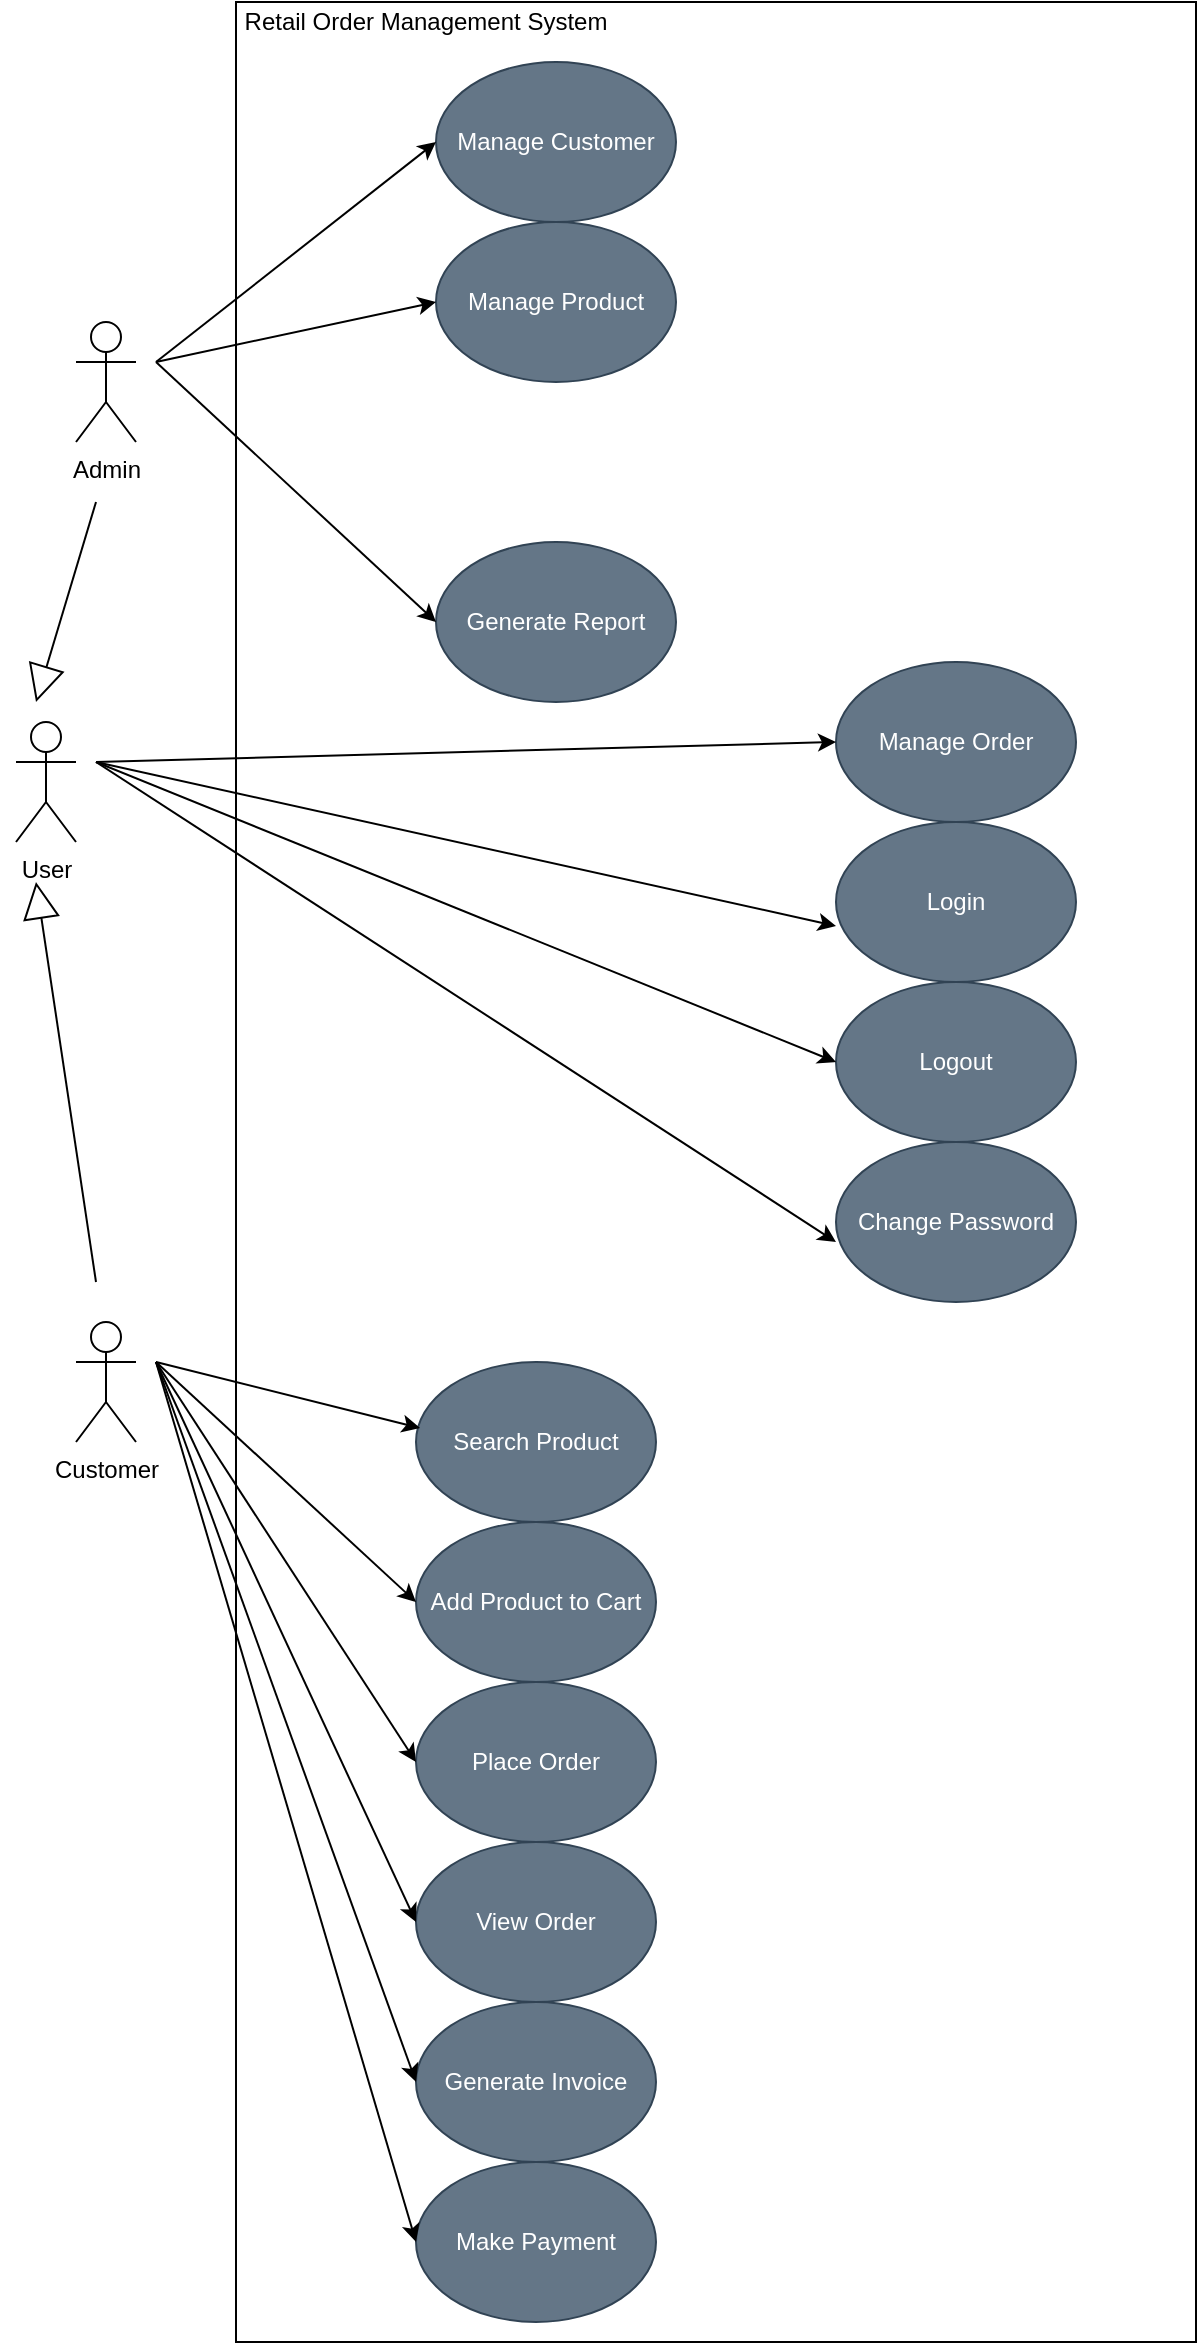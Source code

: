 <mxfile version="14.9.5" type="device" pages="3"><diagram id="c-b_4NCcXH6hSPBZ8Hu6" name="Overview Use Case Diagram"><mxGraphModel dx="1488" dy="706" grid="1" gridSize="10" guides="1" tooltips="1" connect="1" arrows="1" fold="1" page="1" pageScale="1" pageWidth="850" pageHeight="1100" math="0" shadow="0"><root><mxCell id="0"/><mxCell id="1" parent="0"/><mxCell id="1kSz8DeRfhNGwsrhkXGl-1" value="" style="rounded=0;whiteSpace=wrap;html=1;movable=1;resizable=1;rotatable=1;deletable=1;editable=1;connectable=1;" parent="1" vertex="1"><mxGeometry x="160" y="200" width="480" height="1170" as="geometry"/></mxCell><mxCell id="1kSz8DeRfhNGwsrhkXGl-2" value="Retail Order Management System" style="text;html=1;strokeColor=none;fillColor=none;align=center;verticalAlign=middle;whiteSpace=wrap;rounded=0;" parent="1" vertex="1"><mxGeometry x="160" y="200" width="190" height="20" as="geometry"/></mxCell><mxCell id="1kSz8DeRfhNGwsrhkXGl-3" value="Customer" style="shape=umlActor;verticalLabelPosition=bottom;verticalAlign=top;html=1;" parent="1" vertex="1"><mxGeometry x="80" y="860" width="30" height="60" as="geometry"/></mxCell><mxCell id="1kSz8DeRfhNGwsrhkXGl-4" value="Admin" style="shape=umlActor;verticalLabelPosition=bottom;verticalAlign=top;html=1;" parent="1" vertex="1"><mxGeometry x="80" y="360" width="30" height="60" as="geometry"/></mxCell><mxCell id="1kSz8DeRfhNGwsrhkXGl-8" value="Manage Customer" style="ellipse;whiteSpace=wrap;html=1;fillColor=#647687;strokeColor=#314354;fontColor=#ffffff;" parent="1" vertex="1"><mxGeometry x="260" y="230" width="120" height="80" as="geometry"/></mxCell><mxCell id="1kSz8DeRfhNGwsrhkXGl-9" value="Manage Product" style="ellipse;whiteSpace=wrap;html=1;fillColor=#647687;strokeColor=#314354;fontColor=#ffffff;" parent="1" vertex="1"><mxGeometry x="260" y="310" width="120" height="80" as="geometry"/></mxCell><mxCell id="1kSz8DeRfhNGwsrhkXGl-10" value="Place Order" style="ellipse;whiteSpace=wrap;html=1;fillColor=#647687;strokeColor=#314354;fontColor=#ffffff;" parent="1" vertex="1"><mxGeometry x="250" y="1040" width="120" height="80" as="geometry"/></mxCell><mxCell id="1kSz8DeRfhNGwsrhkXGl-11" value="" style="endArrow=classic;html=1;entryX=0;entryY=0.5;entryDx=0;entryDy=0;" parent="1" target="1kSz8DeRfhNGwsrhkXGl-8" edge="1"><mxGeometry width="50" height="50" relative="1" as="geometry"><mxPoint x="120" y="380" as="sourcePoint"/><mxPoint x="390" y="510" as="targetPoint"/></mxGeometry></mxCell><mxCell id="1kSz8DeRfhNGwsrhkXGl-12" value="" style="endArrow=classic;html=1;entryX=0;entryY=0.5;entryDx=0;entryDy=0;" parent="1" target="1kSz8DeRfhNGwsrhkXGl-9" edge="1"><mxGeometry width="50" height="50" relative="1" as="geometry"><mxPoint x="120" y="380" as="sourcePoint"/><mxPoint x="180" y="470" as="targetPoint"/></mxGeometry></mxCell><mxCell id="1kSz8DeRfhNGwsrhkXGl-13" value="" style="endArrow=classic;html=1;entryX=0;entryY=0.5;entryDx=0;entryDy=0;" parent="1" target="1kSz8DeRfhNGwsrhkXGl-10" edge="1"><mxGeometry width="50" height="50" relative="1" as="geometry"><mxPoint x="120" y="880" as="sourcePoint"/><mxPoint x="370" y="770" as="targetPoint"/></mxGeometry></mxCell><mxCell id="mNP43n7Zt8sfmNKBSGt7-1" value="Login" style="ellipse;whiteSpace=wrap;html=1;fillColor=#647687;strokeColor=#314354;fontColor=#ffffff;" parent="1" vertex="1"><mxGeometry x="460" y="610" width="120" height="80" as="geometry"/></mxCell><mxCell id="mNP43n7Zt8sfmNKBSGt7-3" value="" style="endArrow=classic;html=1;entryX=0;entryY=0.65;entryDx=0;entryDy=0;entryPerimeter=0;" parent="1" target="mNP43n7Zt8sfmNKBSGt7-1" edge="1"><mxGeometry width="50" height="50" relative="1" as="geometry"><mxPoint x="90" y="580" as="sourcePoint"/><mxPoint x="200" y="570" as="targetPoint"/></mxGeometry></mxCell><mxCell id="mNP43n7Zt8sfmNKBSGt7-4" value="Logout" style="ellipse;whiteSpace=wrap;html=1;fillColor=#647687;strokeColor=#314354;fontColor=#ffffff;" parent="1" vertex="1"><mxGeometry x="460" y="690" width="120" height="80" as="geometry"/></mxCell><mxCell id="mNP43n7Zt8sfmNKBSGt7-5" value="" style="endArrow=classic;html=1;entryX=0;entryY=0.5;entryDx=0;entryDy=0;" parent="1" target="mNP43n7Zt8sfmNKBSGt7-4" edge="1"><mxGeometry width="50" height="50" relative="1" as="geometry"><mxPoint x="90" y="580" as="sourcePoint"/><mxPoint x="320" y="620" as="targetPoint"/></mxGeometry></mxCell><mxCell id="mNP43n7Zt8sfmNKBSGt7-8" value="Search Product" style="ellipse;whiteSpace=wrap;html=1;fillColor=#647687;strokeColor=#314354;fontColor=#ffffff;" parent="1" vertex="1"><mxGeometry x="250" y="880" width="120" height="80" as="geometry"/></mxCell><mxCell id="mNP43n7Zt8sfmNKBSGt7-9" value="" style="endArrow=classic;html=1;entryX=0.017;entryY=0.413;entryDx=0;entryDy=0;entryPerimeter=0;" parent="1" target="mNP43n7Zt8sfmNKBSGt7-8" edge="1"><mxGeometry width="50" height="50" relative="1" as="geometry"><mxPoint x="120" y="880" as="sourcePoint"/><mxPoint x="250" y="920" as="targetPoint"/></mxGeometry></mxCell><mxCell id="mNP43n7Zt8sfmNKBSGt7-10" value="Generate Report" style="ellipse;whiteSpace=wrap;html=1;fillColor=#647687;strokeColor=#314354;fontColor=#ffffff;" parent="1" vertex="1"><mxGeometry x="260" y="470" width="120" height="80" as="geometry"/></mxCell><mxCell id="mNP43n7Zt8sfmNKBSGt7-11" value="" style="endArrow=classic;html=1;entryX=0;entryY=0.5;entryDx=0;entryDy=0;" parent="1" target="mNP43n7Zt8sfmNKBSGt7-10" edge="1"><mxGeometry width="50" height="50" relative="1" as="geometry"><mxPoint x="120" y="380" as="sourcePoint"/><mxPoint x="780" y="410" as="targetPoint"/></mxGeometry></mxCell><mxCell id="mNP43n7Zt8sfmNKBSGt7-15" value="View Order" style="ellipse;whiteSpace=wrap;html=1;fillColor=#647687;strokeColor=#314354;fontColor=#ffffff;" parent="1" vertex="1"><mxGeometry x="250" y="1120" width="120" height="80" as="geometry"/></mxCell><mxCell id="mNP43n7Zt8sfmNKBSGt7-16" value="" style="endArrow=classic;html=1;entryX=0;entryY=0.5;entryDx=0;entryDy=0;" parent="1" target="mNP43n7Zt8sfmNKBSGt7-15" edge="1"><mxGeometry width="50" height="50" relative="1" as="geometry"><mxPoint x="120" y="880" as="sourcePoint"/><mxPoint x="510" y="940" as="targetPoint"/></mxGeometry></mxCell><mxCell id="mNP43n7Zt8sfmNKBSGt7-17" value="Manage Order" style="ellipse;whiteSpace=wrap;html=1;fillColor=#647687;strokeColor=#314354;fontColor=#ffffff;" parent="1" vertex="1"><mxGeometry x="460" y="530" width="120" height="80" as="geometry"/></mxCell><mxCell id="mNP43n7Zt8sfmNKBSGt7-20" value="Generate Invoice" style="ellipse;whiteSpace=wrap;html=1;fillColor=#647687;strokeColor=#314354;fontColor=#ffffff;" parent="1" vertex="1"><mxGeometry x="250" y="1200" width="120" height="80" as="geometry"/></mxCell><mxCell id="mNP43n7Zt8sfmNKBSGt7-22" value="" style="endArrow=classic;html=1;entryX=0;entryY=0.5;entryDx=0;entryDy=0;" parent="1" target="mNP43n7Zt8sfmNKBSGt7-20" edge="1"><mxGeometry width="50" height="50" relative="1" as="geometry"><mxPoint x="120" y="880" as="sourcePoint"/><mxPoint x="560" y="940" as="targetPoint"/></mxGeometry></mxCell><mxCell id="mNP43n7Zt8sfmNKBSGt7-23" value="Make Payment" style="ellipse;whiteSpace=wrap;html=1;fillColor=#647687;strokeColor=#314354;fontColor=#ffffff;" parent="1" vertex="1"><mxGeometry x="250" y="1280" width="120" height="80" as="geometry"/></mxCell><mxCell id="mNP43n7Zt8sfmNKBSGt7-24" value="" style="endArrow=classic;html=1;entryX=0;entryY=0.5;entryDx=0;entryDy=0;" parent="1" target="mNP43n7Zt8sfmNKBSGt7-23" edge="1"><mxGeometry width="50" height="50" relative="1" as="geometry"><mxPoint x="120" y="880" as="sourcePoint"/><mxPoint x="520" y="930" as="targetPoint"/></mxGeometry></mxCell><mxCell id="mNP43n7Zt8sfmNKBSGt7-27" value="Change Password" style="ellipse;whiteSpace=wrap;html=1;fillColor=#647687;strokeColor=#314354;fontColor=#ffffff;" parent="1" vertex="1"><mxGeometry x="460" y="770" width="120" height="80" as="geometry"/></mxCell><mxCell id="mNP43n7Zt8sfmNKBSGt7-29" value="" style="endArrow=classic;html=1;entryX=0;entryY=0.625;entryDx=0;entryDy=0;entryPerimeter=0;" parent="1" target="mNP43n7Zt8sfmNKBSGt7-27" edge="1"><mxGeometry width="50" height="50" relative="1" as="geometry"><mxPoint x="90" y="580" as="sourcePoint"/><mxPoint x="80" y="540" as="targetPoint"/></mxGeometry></mxCell><mxCell id="mNP43n7Zt8sfmNKBSGt7-30" value="Add Product to Cart" style="ellipse;whiteSpace=wrap;html=1;fillColor=#647687;strokeColor=#314354;fontColor=#ffffff;" parent="1" vertex="1"><mxGeometry x="250" y="960" width="120" height="80" as="geometry"/></mxCell><mxCell id="mNP43n7Zt8sfmNKBSGt7-31" value="" style="endArrow=classic;html=1;entryX=0;entryY=0.5;entryDx=0;entryDy=0;" parent="1" target="mNP43n7Zt8sfmNKBSGt7-30" edge="1"><mxGeometry width="50" height="50" relative="1" as="geometry"><mxPoint x="120" y="880" as="sourcePoint"/><mxPoint x="460" y="940" as="targetPoint"/></mxGeometry></mxCell><mxCell id="ztn2oRWg24cGbhEWhEaO-1" value="User" style="shape=umlActor;verticalLabelPosition=bottom;verticalAlign=top;html=1;" parent="1" vertex="1"><mxGeometry x="50" y="560" width="30" height="60" as="geometry"/></mxCell><mxCell id="ztn2oRWg24cGbhEWhEaO-6" value="" style="endArrow=classic;html=1;entryX=0;entryY=0.5;entryDx=0;entryDy=0;" parent="1" target="mNP43n7Zt8sfmNKBSGt7-17" edge="1"><mxGeometry width="50" height="50" relative="1" as="geometry"><mxPoint x="90" y="580" as="sourcePoint"/><mxPoint x="270" y="440" as="targetPoint"/></mxGeometry></mxCell><mxCell id="ztn2oRWg24cGbhEWhEaO-7" value="" style="endArrow=block;endSize=16;endFill=0;html=1;" parent="1" edge="1"><mxGeometry width="160" relative="1" as="geometry"><mxPoint x="90" y="840" as="sourcePoint"/><mxPoint x="60" y="640" as="targetPoint"/></mxGeometry></mxCell><mxCell id="ztn2oRWg24cGbhEWhEaO-8" value="" style="endArrow=block;endSize=16;endFill=0;html=1;" parent="1" edge="1"><mxGeometry width="160" relative="1" as="geometry"><mxPoint x="90" y="450" as="sourcePoint"/><mxPoint x="60" y="550" as="targetPoint"/></mxGeometry></mxCell></root></mxGraphModel></diagram><diagram id="8QX23Sk-UjzZPCyjn8hI" name="Detail Class Diagram"><mxGraphModel dx="1185" dy="718" grid="1" gridSize="10" guides="1" tooltips="1" connect="1" arrows="1" fold="1" page="1" pageScale="1" pageWidth="850" pageHeight="1100" math="0" shadow="0"><root><mxCell id="dSRuJYFh7OfzZYYtWhb1-0"/><mxCell id="dSRuJYFh7OfzZYYtWhb1-1" parent="dSRuJYFh7OfzZYYtWhb1-0"/><mxCell id="uzhvQwmbMf26cpztH6pN-0" value="" style="rounded=0;whiteSpace=wrap;html=1;movable=1;resizable=1;rotatable=1;deletable=1;editable=1;connectable=1;" parent="dSRuJYFh7OfzZYYtWhb1-1" vertex="1"><mxGeometry x="170" y="210" width="860" height="1180" as="geometry"/></mxCell><mxCell id="uzhvQwmbMf26cpztH6pN-1" value="Retail Order Management System" style="text;html=1;strokeColor=none;fillColor=none;align=center;verticalAlign=middle;whiteSpace=wrap;rounded=0;" parent="dSRuJYFh7OfzZYYtWhb1-1" vertex="1"><mxGeometry x="170" y="210" width="190" height="20" as="geometry"/></mxCell><mxCell id="uzhvQwmbMf26cpztH6pN-2" value="Customer" style="shape=umlActor;verticalLabelPosition=bottom;verticalAlign=top;html=1;" parent="dSRuJYFh7OfzZYYtWhb1-1" vertex="1"><mxGeometry x="80" y="860" width="30" height="60" as="geometry"/></mxCell><mxCell id="uzhvQwmbMf26cpztH6pN-3" value="Admin" style="shape=umlActor;verticalLabelPosition=bottom;verticalAlign=top;html=1;" parent="dSRuJYFh7OfzZYYtWhb1-1" vertex="1"><mxGeometry x="80" y="360" width="30" height="60" as="geometry"/></mxCell><mxCell id="uzhvQwmbMf26cpztH6pN-4" value="Add Customer" style="ellipse;whiteSpace=wrap;html=1;fillColor=#647687;strokeColor=#314354;fontColor=#ffffff;" parent="dSRuJYFh7OfzZYYtWhb1-1" vertex="1"><mxGeometry x="280" y="240" width="120" height="80" as="geometry"/></mxCell><mxCell id="uzhvQwmbMf26cpztH6pN-5" value="Add Product" style="ellipse;whiteSpace=wrap;html=1;fillColor=#647687;strokeColor=#314354;fontColor=#ffffff;" parent="dSRuJYFh7OfzZYYtWhb1-1" vertex="1"><mxGeometry x="280" y="420" width="120" height="80" as="geometry"/></mxCell><mxCell id="uzhvQwmbMf26cpztH6pN-6" value="Checkout Order" style="ellipse;whiteSpace=wrap;html=1;fillColor=#647687;strokeColor=#314354;fontColor=#ffffff;" parent="dSRuJYFh7OfzZYYtWhb1-1" vertex="1"><mxGeometry x="250" y="1120" width="120" height="80" as="geometry"/></mxCell><mxCell id="uzhvQwmbMf26cpztH6pN-7" value="" style="endArrow=classic;html=1;entryX=0;entryY=0.5;entryDx=0;entryDy=0;" parent="dSRuJYFh7OfzZYYtWhb1-1" target="uzhvQwmbMf26cpztH6pN-4" edge="1"><mxGeometry width="50" height="50" relative="1" as="geometry"><mxPoint x="120" y="380.0" as="sourcePoint"/><mxPoint x="390" y="510" as="targetPoint"/></mxGeometry></mxCell><mxCell id="uzhvQwmbMf26cpztH6pN-8" value="" style="endArrow=classic;html=1;entryX=0;entryY=0.5;entryDx=0;entryDy=0;" parent="dSRuJYFh7OfzZYYtWhb1-1" target="uzhvQwmbMf26cpztH6pN-5" edge="1"><mxGeometry width="50" height="50" relative="1" as="geometry"><mxPoint x="120" y="380.0" as="sourcePoint"/><mxPoint x="180" y="470" as="targetPoint"/></mxGeometry></mxCell><mxCell id="uzhvQwmbMf26cpztH6pN-9" value="" style="endArrow=classic;html=1;entryX=0;entryY=0.5;entryDx=0;entryDy=0;" parent="dSRuJYFh7OfzZYYtWhb1-1" target="uzhvQwmbMf26cpztH6pN-6" edge="1"><mxGeometry width="50" height="50" relative="1" as="geometry"><mxPoint x="120" y="880" as="sourcePoint"/><mxPoint x="370" y="770" as="targetPoint"/></mxGeometry></mxCell><mxCell id="uzhvQwmbMf26cpztH6pN-10" value="Login" style="ellipse;whiteSpace=wrap;html=1;fillColor=#647687;strokeColor=#314354;fontColor=#ffffff;" parent="dSRuJYFh7OfzZYYtWhb1-1" vertex="1"><mxGeometry x="460" y="610" width="120" height="80" as="geometry"/></mxCell><mxCell id="uzhvQwmbMf26cpztH6pN-11" value="" style="endArrow=classic;html=1;entryX=0;entryY=0.5;entryDx=0;entryDy=0;" parent="dSRuJYFh7OfzZYYtWhb1-1" target="uzhvQwmbMf26cpztH6pN-10" edge="1"><mxGeometry width="50" height="50" relative="1" as="geometry"><mxPoint x="120" y="380.0" as="sourcePoint"/><mxPoint x="140" y="470" as="targetPoint"/></mxGeometry></mxCell><mxCell id="uzhvQwmbMf26cpztH6pN-12" value="" style="endArrow=classic;html=1;entryX=0;entryY=0.65;entryDx=0;entryDy=0;entryPerimeter=0;" parent="dSRuJYFh7OfzZYYtWhb1-1" target="uzhvQwmbMf26cpztH6pN-10" edge="1"><mxGeometry width="50" height="50" relative="1" as="geometry"><mxPoint x="120" y="880" as="sourcePoint"/><mxPoint x="200" y="570" as="targetPoint"/></mxGeometry></mxCell><mxCell id="uzhvQwmbMf26cpztH6pN-13" value="Logout" style="ellipse;whiteSpace=wrap;html=1;fillColor=#647687;strokeColor=#314354;fontColor=#ffffff;" parent="dSRuJYFh7OfzZYYtWhb1-1" vertex="1"><mxGeometry x="460" y="690" width="120" height="80" as="geometry"/></mxCell><mxCell id="uzhvQwmbMf26cpztH6pN-14" value="" style="endArrow=classic;html=1;entryX=0;entryY=0.5;entryDx=0;entryDy=0;" parent="dSRuJYFh7OfzZYYtWhb1-1" target="uzhvQwmbMf26cpztH6pN-13" edge="1"><mxGeometry width="50" height="50" relative="1" as="geometry"><mxPoint x="120" y="880" as="sourcePoint"/><mxPoint x="320" y="620" as="targetPoint"/></mxGeometry></mxCell><mxCell id="uzhvQwmbMf26cpztH6pN-15" value="" style="endArrow=classic;html=1;entryX=0.025;entryY=0.375;entryDx=0;entryDy=0;entryPerimeter=0;" parent="dSRuJYFh7OfzZYYtWhb1-1" target="uzhvQwmbMf26cpztH6pN-13" edge="1"><mxGeometry width="50" height="50" relative="1" as="geometry"><mxPoint x="120" y="380.0" as="sourcePoint"/><mxPoint x="360" y="460" as="targetPoint"/></mxGeometry></mxCell><mxCell id="uzhvQwmbMf26cpztH6pN-16" value="Browse Product" style="ellipse;whiteSpace=wrap;html=1;fillColor=#647687;strokeColor=#314354;fontColor=#ffffff;" parent="dSRuJYFh7OfzZYYtWhb1-1" vertex="1"><mxGeometry x="250" y="960" width="120" height="80" as="geometry"/></mxCell><mxCell id="uzhvQwmbMf26cpztH6pN-17" value="" style="endArrow=classic;html=1;entryX=0.017;entryY=0.413;entryDx=0;entryDy=0;entryPerimeter=0;" parent="dSRuJYFh7OfzZYYtWhb1-1" target="uzhvQwmbMf26cpztH6pN-16" edge="1"><mxGeometry width="50" height="50" relative="1" as="geometry"><mxPoint x="120" y="880" as="sourcePoint"/><mxPoint x="250" y="920" as="targetPoint"/></mxGeometry></mxCell><mxCell id="uzhvQwmbMf26cpztH6pN-18" value="Generate Report" style="ellipse;whiteSpace=wrap;html=1;fillColor=#647687;strokeColor=#314354;fontColor=#ffffff;" parent="dSRuJYFh7OfzZYYtWhb1-1" vertex="1"><mxGeometry x="410" y="510" width="120" height="80" as="geometry"/></mxCell><mxCell id="uzhvQwmbMf26cpztH6pN-19" value="" style="endArrow=classic;html=1;entryX=0;entryY=0.5;entryDx=0;entryDy=0;" parent="dSRuJYFh7OfzZYYtWhb1-1" target="uzhvQwmbMf26cpztH6pN-18" edge="1"><mxGeometry width="50" height="50" relative="1" as="geometry"><mxPoint x="120" y="380.0" as="sourcePoint"/><mxPoint x="780" y="410" as="targetPoint"/></mxGeometry></mxCell><mxCell id="uzhvQwmbMf26cpztH6pN-20" value="View Order" style="ellipse;whiteSpace=wrap;html=1;fillColor=#647687;strokeColor=#314354;fontColor=#ffffff;" parent="dSRuJYFh7OfzZYYtWhb1-1" vertex="1"><mxGeometry x="250" y="1200" width="120" height="80" as="geometry"/></mxCell><mxCell id="uzhvQwmbMf26cpztH6pN-21" value="" style="endArrow=classic;html=1;entryX=0;entryY=0.5;entryDx=0;entryDy=0;" parent="dSRuJYFh7OfzZYYtWhb1-1" target="uzhvQwmbMf26cpztH6pN-20" edge="1"><mxGeometry width="50" height="50" relative="1" as="geometry"><mxPoint x="120" y="880" as="sourcePoint"/><mxPoint x="510" y="940" as="targetPoint"/></mxGeometry></mxCell><mxCell id="uzhvQwmbMf26cpztH6pN-22" value="View Order" style="ellipse;whiteSpace=wrap;html=1;fillColor=#647687;strokeColor=#314354;fontColor=#ffffff;" parent="dSRuJYFh7OfzZYYtWhb1-1" vertex="1"><mxGeometry x="280" y="330" width="120" height="80" as="geometry"/></mxCell><mxCell id="uzhvQwmbMf26cpztH6pN-23" value="" style="endArrow=classic;html=1;entryX=0;entryY=0.5;entryDx=0;entryDy=0;" parent="dSRuJYFh7OfzZYYtWhb1-1" target="uzhvQwmbMf26cpztH6pN-22" edge="1"><mxGeometry width="50" height="50" relative="1" as="geometry"><mxPoint x="120" y="380.0" as="sourcePoint"/><mxPoint x="560" y="520" as="targetPoint"/></mxGeometry></mxCell><mxCell id="uzhvQwmbMf26cpztH6pN-25" value="" style="endArrow=classic;html=1;entryX=0;entryY=0.5;entryDx=0;entryDy=0;" parent="dSRuJYFh7OfzZYYtWhb1-1" target="xcyFwxJAAXvDKiquEGNR-3" edge="1"><mxGeometry width="50" height="50" relative="1" as="geometry"><mxPoint x="120" y="880" as="sourcePoint"/><mxPoint x="248" y="1330" as="targetPoint"/></mxGeometry></mxCell><mxCell id="uzhvQwmbMf26cpztH6pN-26" value="Make Payment" style="ellipse;whiteSpace=wrap;html=1;fillColor=#647687;strokeColor=#314354;fontColor=#ffffff;" parent="dSRuJYFh7OfzZYYtWhb1-1" vertex="1"><mxGeometry x="490" y="1120" width="120" height="80" as="geometry"/></mxCell><mxCell id="uzhvQwmbMf26cpztH6pN-28" value="Change Password" style="ellipse;whiteSpace=wrap;html=1;fillColor=#647687;strokeColor=#314354;fontColor=#ffffff;" parent="dSRuJYFh7OfzZYYtWhb1-1" vertex="1"><mxGeometry x="460" y="770" width="120" height="80" as="geometry"/></mxCell><mxCell id="uzhvQwmbMf26cpztH6pN-29" value="" style="endArrow=classic;html=1;entryX=0;entryY=0.5;entryDx=0;entryDy=0;" parent="dSRuJYFh7OfzZYYtWhb1-1" target="uzhvQwmbMf26cpztH6pN-28" edge="1"><mxGeometry width="50" height="50" relative="1" as="geometry"><mxPoint x="120" y="380.0" as="sourcePoint"/><mxPoint x="370" y="570" as="targetPoint"/></mxGeometry></mxCell><mxCell id="uzhvQwmbMf26cpztH6pN-30" value="" style="endArrow=classic;html=1;entryX=0;entryY=0.625;entryDx=0;entryDy=0;entryPerimeter=0;" parent="dSRuJYFh7OfzZYYtWhb1-1" target="uzhvQwmbMf26cpztH6pN-28" edge="1"><mxGeometry width="50" height="50" relative="1" as="geometry"><mxPoint x="120" y="880" as="sourcePoint"/><mxPoint x="80" y="540" as="targetPoint"/></mxGeometry></mxCell><mxCell id="uzhvQwmbMf26cpztH6pN-31" value="Add Product to Cart" style="ellipse;whiteSpace=wrap;html=1;fillColor=#647687;strokeColor=#314354;fontColor=#ffffff;" parent="dSRuJYFh7OfzZYYtWhb1-1" vertex="1"><mxGeometry x="250" y="1040" width="120" height="80" as="geometry"/></mxCell><mxCell id="uzhvQwmbMf26cpztH6pN-32" value="" style="endArrow=classic;html=1;entryX=0;entryY=0.5;entryDx=0;entryDy=0;" parent="dSRuJYFh7OfzZYYtWhb1-1" target="uzhvQwmbMf26cpztH6pN-31" edge="1"><mxGeometry width="50" height="50" relative="1" as="geometry"><mxPoint x="120" y="880" as="sourcePoint"/><mxPoint x="460" y="940" as="targetPoint"/></mxGeometry></mxCell><mxCell id="uzhvQwmbMf26cpztH6pN-33" value="&amp;lt;&amp;lt;service&amp;gt;&amp;gt;&lt;br&gt;Authentication" style="shape=umlActor;verticalLabelPosition=bottom;verticalAlign=top;html=1;" parent="dSRuJYFh7OfzZYYtWhb1-1" vertex="1"><mxGeometry x="1080" y="550" width="30" height="60" as="geometry"/></mxCell><mxCell id="uzhvQwmbMf26cpztH6pN-35" value="" style="endArrow=classic;html=1;entryX=1;entryY=0.5;entryDx=0;entryDy=0;" parent="dSRuJYFh7OfzZYYtWhb1-1" target="uzhvQwmbMf26cpztH6pN-10" edge="1"><mxGeometry width="50" height="50" relative="1" as="geometry"><mxPoint x="1060" y="570" as="sourcePoint"/><mxPoint x="750" y="610" as="targetPoint"/></mxGeometry></mxCell><mxCell id="uzhvQwmbMf26cpztH6pN-38" value="Generate Invoice" style="ellipse;whiteSpace=wrap;html=1;fillColor=#647687;strokeColor=#314354;fontColor=#ffffff;" parent="dSRuJYFh7OfzZYYtWhb1-1" vertex="1"><mxGeometry x="490" y="1280" width="120" height="80" as="geometry"/></mxCell><mxCell id="xcyFwxJAAXvDKiquEGNR-0" value="&amp;lt;&amp;lt;extend&amp;gt;&amp;gt;" style="endArrow=open;endSize=12;dashed=1;html=1;entryX=1;entryY=0.5;entryDx=0;entryDy=0;exitX=0;exitY=0.5;exitDx=0;exitDy=0;" parent="dSRuJYFh7OfzZYYtWhb1-1" source="uzhvQwmbMf26cpztH6pN-38" target="xcyFwxJAAXvDKiquEGNR-3" edge="1"><mxGeometry x="-0.091" width="160" relative="1" as="geometry"><mxPoint x="430" y="1110" as="sourcePoint"/><mxPoint x="590" y="1110" as="targetPoint"/><mxPoint as="offset"/></mxGeometry></mxCell><mxCell id="xcyFwxJAAXvDKiquEGNR-1" value="&amp;lt;&amp;lt;extend&amp;gt;&amp;gt;" style="endArrow=open;endSize=12;dashed=1;html=1;entryX=1;entryY=0.5;entryDx=0;entryDy=0;exitX=0;exitY=0.5;exitDx=0;exitDy=0;" parent="dSRuJYFh7OfzZYYtWhb1-1" source="xcyFwxJAAXvDKiquEGNR-2" target="uzhvQwmbMf26cpztH6pN-38" edge="1"><mxGeometry width="160" relative="1" as="geometry"><mxPoint x="680" y="1270" as="sourcePoint"/><mxPoint x="840" y="1270" as="targetPoint"/></mxGeometry></mxCell><mxCell id="xcyFwxJAAXvDKiquEGNR-2" value="Send Invoice to Email" style="ellipse;whiteSpace=wrap;html=1;fillColor=#647687;strokeColor=#314354;fontColor=#ffffff;" parent="dSRuJYFh7OfzZYYtWhb1-1" vertex="1"><mxGeometry x="810" y="1280" width="140" height="80" as="geometry"/></mxCell><mxCell id="xcyFwxJAAXvDKiquEGNR-3" value="View Payment" style="ellipse;whiteSpace=wrap;html=1;fillColor=#647687;strokeColor=#314354;fontColor=#ffffff;" parent="dSRuJYFh7OfzZYYtWhb1-1" vertex="1"><mxGeometry x="250" y="1280" width="120" height="80" as="geometry"/></mxCell><mxCell id="xcyFwxJAAXvDKiquEGNR-4" value="&amp;lt;&amp;lt;include&amp;gt;&amp;gt;" style="endArrow=open;endSize=12;dashed=1;html=1;exitX=1;exitY=0.5;exitDx=0;exitDy=0;entryX=0;entryY=0.5;entryDx=0;entryDy=0;" parent="dSRuJYFh7OfzZYYtWhb1-1" source="uzhvQwmbMf26cpztH6pN-6" target="uzhvQwmbMf26cpztH6pN-26" edge="1"><mxGeometry width="160" relative="1" as="geometry"><mxPoint x="510" y="980" as="sourcePoint"/><mxPoint x="670" y="980" as="targetPoint"/></mxGeometry></mxCell><mxCell id="xcyFwxJAAXvDKiquEGNR-5" value="&amp;lt;&amp;lt;extend&amp;gt;&amp;gt;" style="endArrow=open;endSize=12;dashed=1;html=1;exitX=0.5;exitY=0;exitDx=0;exitDy=0;entryX=0.5;entryY=1;entryDx=0;entryDy=0;" parent="dSRuJYFh7OfzZYYtWhb1-1" source="uzhvQwmbMf26cpztH6pN-38" target="uzhvQwmbMf26cpztH6pN-26" edge="1"><mxGeometry width="160" relative="1" as="geometry"><mxPoint x="600" y="1110" as="sourcePoint"/><mxPoint x="540" y="1130" as="targetPoint"/></mxGeometry></mxCell><mxCell id="xcyFwxJAAXvDKiquEGNR-7" value="View Report" style="ellipse;whiteSpace=wrap;html=1;fillColor=#647687;strokeColor=#314354;fontColor=#ffffff;" parent="dSRuJYFh7OfzZYYtWhb1-1" vertex="1"><mxGeometry x="560" y="510" width="120" height="80" as="geometry"/></mxCell><mxCell id="xcyFwxJAAXvDKiquEGNR-8" value="" style="endArrow=classic;html=1;entryX=0;entryY=0.5;entryDx=0;entryDy=0;" parent="dSRuJYFh7OfzZYYtWhb1-1" target="xcyFwxJAAXvDKiquEGNR-7" edge="1"><mxGeometry width="50" height="50" relative="1" as="geometry"><mxPoint x="120" y="380" as="sourcePoint"/><mxPoint x="620" y="380" as="targetPoint"/></mxGeometry></mxCell><mxCell id="I0QQoOTlOYx3RBUo1Q_O-0" value="Delete Customer" style="ellipse;whiteSpace=wrap;html=1;fillColor=#647687;strokeColor=#314354;fontColor=#ffffff;" parent="dSRuJYFh7OfzZYYtWhb1-1" vertex="1"><mxGeometry x="420" y="240" width="120" height="80" as="geometry"/></mxCell><mxCell id="I0QQoOTlOYx3RBUo1Q_O-1" value="" style="endArrow=classic;html=1;entryX=0;entryY=0.5;entryDx=0;entryDy=0;" parent="dSRuJYFh7OfzZYYtWhb1-1" target="I0QQoOTlOYx3RBUo1Q_O-0" edge="1"><mxGeometry width="50" height="50" relative="1" as="geometry"><mxPoint x="120" y="380" as="sourcePoint"/><mxPoint x="500" y="300" as="targetPoint"/></mxGeometry></mxCell><mxCell id="I0QQoOTlOYx3RBUo1Q_O-2" value="Edit Customer" style="ellipse;whiteSpace=wrap;html=1;fillColor=#647687;strokeColor=#314354;fontColor=#ffffff;" parent="dSRuJYFh7OfzZYYtWhb1-1" vertex="1"><mxGeometry x="560" y="240" width="120" height="80" as="geometry"/></mxCell><mxCell id="I0QQoOTlOYx3RBUo1Q_O-4" value="Edit Profile" style="ellipse;whiteSpace=wrap;html=1;fillColor=#647687;strokeColor=#314354;fontColor=#ffffff;" parent="dSRuJYFh7OfzZYYtWhb1-1" vertex="1"><mxGeometry x="250" y="880" width="120" height="80" as="geometry"/></mxCell><mxCell id="I0QQoOTlOYx3RBUo1Q_O-5" value="" style="endArrow=classic;html=1;entryX=0;entryY=0.5;entryDx=0;entryDy=0;" parent="dSRuJYFh7OfzZYYtWhb1-1" target="I0QQoOTlOYx3RBUo1Q_O-4" edge="1"><mxGeometry width="50" height="50" relative="1" as="geometry"><mxPoint x="120" y="880" as="sourcePoint"/><mxPoint x="510" y="970" as="targetPoint"/></mxGeometry></mxCell><mxCell id="I0QQoOTlOYx3RBUo1Q_O-6" value="&amp;lt;&amp;lt;service&amp;gt;&amp;gt;&lt;br&gt;Payment Service" style="shape=umlActor;verticalLabelPosition=bottom;verticalAlign=top;html=1;" parent="dSRuJYFh7OfzZYYtWhb1-1" vertex="1"><mxGeometry x="1090" y="1100" width="30" height="60" as="geometry"/></mxCell><mxCell id="I0QQoOTlOYx3RBUo1Q_O-7" value="" style="endArrow=none;html=1;exitX=1;exitY=0.5;exitDx=0;exitDy=0;" parent="dSRuJYFh7OfzZYYtWhb1-1" source="uzhvQwmbMf26cpztH6pN-26" edge="1"><mxGeometry width="50" height="50" relative="1" as="geometry"><mxPoint x="990" y="1170" as="sourcePoint"/><mxPoint x="1070" y="1120" as="targetPoint"/></mxGeometry></mxCell><mxCell id="I0QQoOTlOYx3RBUo1Q_O-8" value="&amp;lt;&amp;lt;service&amp;gt;&amp;gt;&lt;br&gt;Send Email Service" style="shape=umlActor;verticalLabelPosition=bottom;verticalAlign=top;html=1;outlineConnect=0;" parent="dSRuJYFh7OfzZYYtWhb1-1" vertex="1"><mxGeometry x="1090" y="1280" width="30" height="60" as="geometry"/></mxCell><mxCell id="I0QQoOTlOYx3RBUo1Q_O-9" value="" style="endArrow=classic;html=1;entryX=1;entryY=0.5;entryDx=0;entryDy=0;" parent="dSRuJYFh7OfzZYYtWhb1-1" target="xcyFwxJAAXvDKiquEGNR-2" edge="1"><mxGeometry width="50" height="50" relative="1" as="geometry"><mxPoint x="1070" y="1300" as="sourcePoint"/><mxPoint x="1180" y="1260" as="targetPoint"/></mxGeometry></mxCell><mxCell id="I0QQoOTlOYx3RBUo1Q_O-10" value="" style="endArrow=classic;html=1;entryX=0;entryY=0.5;entryDx=0;entryDy=0;" parent="dSRuJYFh7OfzZYYtWhb1-1" target="I0QQoOTlOYx3RBUo1Q_O-2" edge="1"><mxGeometry width="50" height="50" relative="1" as="geometry"><mxPoint x="120" y="380" as="sourcePoint"/><mxPoint x="810" y="310" as="targetPoint"/></mxGeometry></mxCell><mxCell id="I0QQoOTlOYx3RBUo1Q_O-11" value="View Customer" style="ellipse;whiteSpace=wrap;html=1;fillColor=#647687;strokeColor=#314354;fontColor=#ffffff;" parent="dSRuJYFh7OfzZYYtWhb1-1" vertex="1"><mxGeometry x="690" y="240" width="120" height="80" as="geometry"/></mxCell><mxCell id="I0QQoOTlOYx3RBUo1Q_O-12" value="" style="endArrow=classic;html=1;entryX=0;entryY=0.5;entryDx=0;entryDy=0;" parent="dSRuJYFh7OfzZYYtWhb1-1" target="I0QQoOTlOYx3RBUo1Q_O-11" edge="1"><mxGeometry width="50" height="50" relative="1" as="geometry"><mxPoint x="120" y="380" as="sourcePoint"/><mxPoint x="860" y="360" as="targetPoint"/></mxGeometry></mxCell><mxCell id="I0QQoOTlOYx3RBUo1Q_O-13" value="Search Customer" style="ellipse;whiteSpace=wrap;html=1;fillColor=#647687;strokeColor=#314354;fontColor=#ffffff;" parent="dSRuJYFh7OfzZYYtWhb1-1" vertex="1"><mxGeometry x="820" y="240" width="120" height="80" as="geometry"/></mxCell><mxCell id="I0QQoOTlOYx3RBUo1Q_O-14" value="" style="endArrow=classic;html=1;entryX=0;entryY=0.5;entryDx=0;entryDy=0;" parent="dSRuJYFh7OfzZYYtWhb1-1" target="I0QQoOTlOYx3RBUo1Q_O-13" edge="1"><mxGeometry width="50" height="50" relative="1" as="geometry"><mxPoint x="120" y="380" as="sourcePoint"/><mxPoint x="740" y="360" as="targetPoint"/></mxGeometry></mxCell><mxCell id="I0QQoOTlOYx3RBUo1Q_O-15" value="Search Order" style="ellipse;whiteSpace=wrap;html=1;fillColor=#647687;strokeColor=#314354;fontColor=#ffffff;" parent="dSRuJYFh7OfzZYYtWhb1-1" vertex="1"><mxGeometry x="420" y="330" width="120" height="80" as="geometry"/></mxCell><mxCell id="I0QQoOTlOYx3RBUo1Q_O-16" value="" style="endArrow=classic;html=1;entryX=0;entryY=0.5;entryDx=0;entryDy=0;" parent="dSRuJYFh7OfzZYYtWhb1-1" target="I0QQoOTlOYx3RBUo1Q_O-15" edge="1"><mxGeometry width="50" height="50" relative="1" as="geometry"><mxPoint x="120" y="380" as="sourcePoint"/><mxPoint x="420" y="380" as="targetPoint"/></mxGeometry></mxCell><mxCell id="I0QQoOTlOYx3RBUo1Q_O-18" value="Delete Product" style="ellipse;whiteSpace=wrap;html=1;fillColor=#647687;strokeColor=#314354;fontColor=#ffffff;" parent="dSRuJYFh7OfzZYYtWhb1-1" vertex="1"><mxGeometry x="420" y="420" width="120" height="80" as="geometry"/></mxCell><mxCell id="I0QQoOTlOYx3RBUo1Q_O-19" value="" style="endArrow=classic;html=1;entryX=0;entryY=0.5;entryDx=0;entryDy=0;" parent="dSRuJYFh7OfzZYYtWhb1-1" target="I0QQoOTlOYx3RBUo1Q_O-18" edge="1"><mxGeometry width="50" height="50" relative="1" as="geometry"><mxPoint x="120" y="380" as="sourcePoint"/><mxPoint x="890" y="430" as="targetPoint"/></mxGeometry></mxCell><mxCell id="I0QQoOTlOYx3RBUo1Q_O-21" value="Edit Product" style="ellipse;whiteSpace=wrap;html=1;fillColor=#647687;strokeColor=#314354;fontColor=#ffffff;" parent="dSRuJYFh7OfzZYYtWhb1-1" vertex="1"><mxGeometry x="560" y="420" width="120" height="80" as="geometry"/></mxCell><mxCell id="I0QQoOTlOYx3RBUo1Q_O-22" value="" style="endArrow=classic;html=1;entryX=0;entryY=0.5;entryDx=0;entryDy=0;" parent="dSRuJYFh7OfzZYYtWhb1-1" target="I0QQoOTlOYx3RBUo1Q_O-21" edge="1"><mxGeometry width="50" height="50" relative="1" as="geometry"><mxPoint x="120" y="380" as="sourcePoint"/><mxPoint x="780" y="380" as="targetPoint"/></mxGeometry></mxCell><mxCell id="I0QQoOTlOYx3RBUo1Q_O-23" value="View Product" style="ellipse;whiteSpace=wrap;html=1;fillColor=#647687;strokeColor=#314354;fontColor=#ffffff;" parent="dSRuJYFh7OfzZYYtWhb1-1" vertex="1"><mxGeometry x="690" y="420" width="120" height="80" as="geometry"/></mxCell><mxCell id="I0QQoOTlOYx3RBUo1Q_O-24" value="" style="endArrow=classic;html=1;entryX=0;entryY=0.5;entryDx=0;entryDy=0;" parent="dSRuJYFh7OfzZYYtWhb1-1" target="I0QQoOTlOYx3RBUo1Q_O-23" edge="1"><mxGeometry width="50" height="50" relative="1" as="geometry"><mxPoint x="120" y="380" as="sourcePoint"/><mxPoint x="730" y="380" as="targetPoint"/></mxGeometry></mxCell><mxCell id="I0QQoOTlOYx3RBUo1Q_O-26" value="Search Product" style="ellipse;whiteSpace=wrap;html=1;fillColor=#647687;strokeColor=#314354;fontColor=#ffffff;" parent="dSRuJYFh7OfzZYYtWhb1-1" vertex="1"><mxGeometry x="820" y="420" width="120" height="80" as="geometry"/></mxCell><mxCell id="I0QQoOTlOYx3RBUo1Q_O-27" value="" style="endArrow=classic;html=1;entryX=0;entryY=0.5;entryDx=0;entryDy=0;" parent="dSRuJYFh7OfzZYYtWhb1-1" target="I0QQoOTlOYx3RBUo1Q_O-26" edge="1"><mxGeometry width="50" height="50" relative="1" as="geometry"><mxPoint x="120" y="380" as="sourcePoint"/><mxPoint x="840" y="290" as="targetPoint"/></mxGeometry></mxCell><mxCell id="5yyAlSVni9CZjdS3Yyqz-1" value="Forgot Password" style="ellipse;whiteSpace=wrap;html=1;fillColor=#647687;strokeColor=#314354;fontColor=#ffffff;" parent="dSRuJYFh7OfzZYYtWhb1-1" vertex="1"><mxGeometry x="700" y="770" width="120" height="80" as="geometry"/></mxCell><mxCell id="5yyAlSVni9CZjdS3Yyqz-2" value="&amp;lt;&amp;lt;extend&amp;gt;&amp;gt;" style="endArrow=open;endSize=12;dashed=1;html=1;entryX=1;entryY=0.5;entryDx=0;entryDy=0;exitX=0;exitY=0.5;exitDx=0;exitDy=0;" parent="dSRuJYFh7OfzZYYtWhb1-1" source="5yyAlSVni9CZjdS3Yyqz-1" target="uzhvQwmbMf26cpztH6pN-28" edge="1"><mxGeometry width="160" relative="1" as="geometry"><mxPoint x="570" y="930" as="sourcePoint"/><mxPoint x="730" y="930" as="targetPoint"/></mxGeometry></mxCell></root></mxGraphModel></diagram><diagram id="3DZg5AGfDHAcQy5xq9Dr" name="Class Diagram"><mxGraphModel dx="1240" dy="588" grid="1" gridSize="10" guides="1" tooltips="1" connect="1" arrows="1" fold="1" page="1" pageScale="1" pageWidth="850" pageHeight="1100" math="0" shadow="0"><root><mxCell id="6CAWT6fZ9Q54VyM1U3cW-0"/><mxCell id="6CAWT6fZ9Q54VyM1U3cW-1" parent="6CAWT6fZ9Q54VyM1U3cW-0"/><mxCell id="6CAWT6fZ9Q54VyM1U3cW-2" value="Order" style="swimlane;fontStyle=1;align=center;verticalAlign=top;childLayout=stackLayout;horizontal=1;startSize=26;horizontalStack=0;resizeParent=1;resizeParentMax=0;resizeLast=0;collapsible=1;marginBottom=0;" parent="6CAWT6fZ9Q54VyM1U3cW-1" vertex="1" collapsed="1"><mxGeometry x="370" y="310" width="60" height="26" as="geometry"><mxRectangle x="370" y="310" width="160" height="86" as="alternateBounds"/></mxGeometry></mxCell><mxCell id="6CAWT6fZ9Q54VyM1U3cW-3" value="+ field: type" style="text;strokeColor=none;fillColor=none;align=left;verticalAlign=top;spacingLeft=4;spacingRight=4;overflow=hidden;rotatable=0;points=[[0,0.5],[1,0.5]];portConstraint=eastwest;" parent="6CAWT6fZ9Q54VyM1U3cW-2" vertex="1"><mxGeometry y="26" width="60" height="26" as="geometry"/></mxCell><mxCell id="6CAWT6fZ9Q54VyM1U3cW-4" value="" style="line;strokeWidth=1;fillColor=none;align=left;verticalAlign=middle;spacingTop=-1;spacingLeft=3;spacingRight=3;rotatable=0;labelPosition=right;points=[];portConstraint=eastwest;" parent="6CAWT6fZ9Q54VyM1U3cW-2" vertex="1"><mxGeometry y="52" width="60" height="8" as="geometry"/></mxCell><mxCell id="6CAWT6fZ9Q54VyM1U3cW-5" value="+ method(type): type" style="text;strokeColor=none;fillColor=none;align=left;verticalAlign=top;spacingLeft=4;spacingRight=4;overflow=hidden;rotatable=0;points=[[0,0.5],[1,0.5]];portConstraint=eastwest;" parent="6CAWT6fZ9Q54VyM1U3cW-2" vertex="1"><mxGeometry y="60" width="60" height="26" as="geometry"/></mxCell><mxCell id="lB_Q7L-nZ9L6G7N5cgXQ-0" value="Customer" style="swimlane;fontStyle=1;align=center;verticalAlign=top;childLayout=stackLayout;horizontal=1;startSize=26;horizontalStack=0;resizeParent=1;resizeParentMax=0;resizeLast=0;collapsible=1;marginBottom=0;" parent="6CAWT6fZ9Q54VyM1U3cW-1" vertex="1" collapsed="1"><mxGeometry x="510" y="268" width="90" height="26" as="geometry"><mxRectangle x="510" y="310" width="160" height="86" as="alternateBounds"/></mxGeometry></mxCell><mxCell id="lB_Q7L-nZ9L6G7N5cgXQ-1" value="+ field: type" style="text;strokeColor=none;fillColor=none;align=left;verticalAlign=top;spacingLeft=4;spacingRight=4;overflow=hidden;rotatable=0;points=[[0,0.5],[1,0.5]];portConstraint=eastwest;" parent="lB_Q7L-nZ9L6G7N5cgXQ-0" vertex="1"><mxGeometry y="26" width="90" height="26" as="geometry"/></mxCell><mxCell id="lB_Q7L-nZ9L6G7N5cgXQ-2" value="" style="line;strokeWidth=1;fillColor=none;align=left;verticalAlign=middle;spacingTop=-1;spacingLeft=3;spacingRight=3;rotatable=0;labelPosition=right;points=[];portConstraint=eastwest;" parent="lB_Q7L-nZ9L6G7N5cgXQ-0" vertex="1"><mxGeometry y="52" width="90" height="8" as="geometry"/></mxCell><mxCell id="lB_Q7L-nZ9L6G7N5cgXQ-3" value="+ method(type): type" style="text;strokeColor=none;fillColor=none;align=left;verticalAlign=top;spacingLeft=4;spacingRight=4;overflow=hidden;rotatable=0;points=[[0,0.5],[1,0.5]];portConstraint=eastwest;" parent="lB_Q7L-nZ9L6G7N5cgXQ-0" vertex="1"><mxGeometry y="60" width="90" height="26" as="geometry"/></mxCell><mxCell id="lB_Q7L-nZ9L6G7N5cgXQ-4" value="User" style="swimlane;fontStyle=1;align=center;verticalAlign=top;childLayout=stackLayout;horizontal=1;startSize=26;horizontalStack=0;resizeParent=1;resizeParentMax=0;resizeLast=0;collapsible=1;marginBottom=0;" parent="6CAWT6fZ9Q54VyM1U3cW-1" vertex="1" collapsed="1"><mxGeometry x="600" y="138" width="70" height="26" as="geometry"><mxRectangle x="480" y="390" width="160" height="86" as="alternateBounds"/></mxGeometry></mxCell><mxCell id="lB_Q7L-nZ9L6G7N5cgXQ-5" value="+ field: type" style="text;strokeColor=none;fillColor=none;align=left;verticalAlign=top;spacingLeft=4;spacingRight=4;overflow=hidden;rotatable=0;points=[[0,0.5],[1,0.5]];portConstraint=eastwest;" parent="lB_Q7L-nZ9L6G7N5cgXQ-4" vertex="1"><mxGeometry y="26" width="70" height="26" as="geometry"/></mxCell><mxCell id="lB_Q7L-nZ9L6G7N5cgXQ-6" value="" style="line;strokeWidth=1;fillColor=none;align=left;verticalAlign=middle;spacingTop=-1;spacingLeft=3;spacingRight=3;rotatable=0;labelPosition=right;points=[];portConstraint=eastwest;" parent="lB_Q7L-nZ9L6G7N5cgXQ-4" vertex="1"><mxGeometry y="52" width="70" height="8" as="geometry"/></mxCell><mxCell id="lB_Q7L-nZ9L6G7N5cgXQ-7" value="+ method(type): type" style="text;strokeColor=none;fillColor=none;align=left;verticalAlign=top;spacingLeft=4;spacingRight=4;overflow=hidden;rotatable=0;points=[[0,0.5],[1,0.5]];portConstraint=eastwest;" parent="lB_Q7L-nZ9L6G7N5cgXQ-4" vertex="1"><mxGeometry y="60" width="70" height="26" as="geometry"/></mxCell><mxCell id="lB_Q7L-nZ9L6G7N5cgXQ-8" value="Product" style="swimlane;fontStyle=1;align=center;verticalAlign=top;childLayout=stackLayout;horizontal=1;startSize=26;horizontalStack=0;resizeParent=1;resizeParentMax=0;resizeLast=0;collapsible=1;marginBottom=0;" parent="6CAWT6fZ9Q54VyM1U3cW-1" vertex="1" collapsed="1"><mxGeometry x="360" y="466" width="80" height="26" as="geometry"><mxRectangle x="185" y="430" width="160" height="86" as="alternateBounds"/></mxGeometry></mxCell><mxCell id="lB_Q7L-nZ9L6G7N5cgXQ-9" value="+ field: type" style="text;strokeColor=none;fillColor=none;align=left;verticalAlign=top;spacingLeft=4;spacingRight=4;overflow=hidden;rotatable=0;points=[[0,0.5],[1,0.5]];portConstraint=eastwest;" parent="lB_Q7L-nZ9L6G7N5cgXQ-8" vertex="1"><mxGeometry y="26" width="80" height="26" as="geometry"/></mxCell><mxCell id="lB_Q7L-nZ9L6G7N5cgXQ-10" value="" style="line;strokeWidth=1;fillColor=none;align=left;verticalAlign=middle;spacingTop=-1;spacingLeft=3;spacingRight=3;rotatable=0;labelPosition=right;points=[];portConstraint=eastwest;" parent="lB_Q7L-nZ9L6G7N5cgXQ-8" vertex="1"><mxGeometry y="52" width="80" height="8" as="geometry"/></mxCell><mxCell id="lB_Q7L-nZ9L6G7N5cgXQ-11" value="+ method(type): type" style="text;strokeColor=none;fillColor=none;align=left;verticalAlign=top;spacingLeft=4;spacingRight=4;overflow=hidden;rotatable=0;points=[[0,0.5],[1,0.5]];portConstraint=eastwest;" parent="lB_Q7L-nZ9L6G7N5cgXQ-8" vertex="1"><mxGeometry y="60" width="80" height="26" as="geometry"/></mxCell><mxCell id="K0tN2gBHFdQNgJDrdveY-0" value="Order Item" style="swimlane;fontStyle=1;align=center;verticalAlign=top;childLayout=stackLayout;horizontal=1;startSize=26;horizontalStack=0;resizeParent=1;resizeParentMax=0;resizeLast=0;collapsible=1;marginBottom=0;" parent="6CAWT6fZ9Q54VyM1U3cW-1" vertex="1" collapsed="1"><mxGeometry x="180" y="310" width="90" height="26" as="geometry"><mxRectangle x="180" y="310" width="160" height="86" as="alternateBounds"/></mxGeometry></mxCell><mxCell id="K0tN2gBHFdQNgJDrdveY-1" value="+ field: type" style="text;strokeColor=none;fillColor=none;align=left;verticalAlign=top;spacingLeft=4;spacingRight=4;overflow=hidden;rotatable=0;points=[[0,0.5],[1,0.5]];portConstraint=eastwest;" parent="K0tN2gBHFdQNgJDrdveY-0" vertex="1"><mxGeometry y="26" width="90" height="26" as="geometry"/></mxCell><mxCell id="K0tN2gBHFdQNgJDrdveY-2" value="" style="line;strokeWidth=1;fillColor=none;align=left;verticalAlign=middle;spacingTop=-1;spacingLeft=3;spacingRight=3;rotatable=0;labelPosition=right;points=[];portConstraint=eastwest;" parent="K0tN2gBHFdQNgJDrdveY-0" vertex="1"><mxGeometry y="52" width="90" height="8" as="geometry"/></mxCell><mxCell id="K0tN2gBHFdQNgJDrdveY-3" value="+ method(type): type" style="text;strokeColor=none;fillColor=none;align=left;verticalAlign=top;spacingLeft=4;spacingRight=4;overflow=hidden;rotatable=0;points=[[0,0.5],[1,0.5]];portConstraint=eastwest;" parent="K0tN2gBHFdQNgJDrdveY-0" vertex="1"><mxGeometry y="60" width="90" height="26" as="geometry"/></mxCell><mxCell id="K0tN2gBHFdQNgJDrdveY-11" value="Fragile Product" style="swimlane;fontStyle=1;align=center;verticalAlign=top;childLayout=stackLayout;horizontal=1;startSize=26;horizontalStack=0;resizeParent=1;resizeParentMax=0;resizeLast=0;collapsible=1;marginBottom=0;" parent="6CAWT6fZ9Q54VyM1U3cW-1" vertex="1" collapsed="1"><mxGeometry x="265" y="586" width="120" height="26" as="geometry"><mxRectangle x="470" y="550" width="160" height="86" as="alternateBounds"/></mxGeometry></mxCell><mxCell id="K0tN2gBHFdQNgJDrdveY-12" value="+ field: type" style="text;strokeColor=none;fillColor=none;align=left;verticalAlign=top;spacingLeft=4;spacingRight=4;overflow=hidden;rotatable=0;points=[[0,0.5],[1,0.5]];portConstraint=eastwest;" parent="K0tN2gBHFdQNgJDrdveY-11" vertex="1"><mxGeometry y="26" width="120" height="26" as="geometry"/></mxCell><mxCell id="K0tN2gBHFdQNgJDrdveY-13" value="" style="line;strokeWidth=1;fillColor=none;align=left;verticalAlign=middle;spacingTop=-1;spacingLeft=3;spacingRight=3;rotatable=0;labelPosition=right;points=[];portConstraint=eastwest;" parent="K0tN2gBHFdQNgJDrdveY-11" vertex="1"><mxGeometry y="52" width="120" height="8" as="geometry"/></mxCell><mxCell id="K0tN2gBHFdQNgJDrdveY-14" value="+ method(type): type" style="text;strokeColor=none;fillColor=none;align=left;verticalAlign=top;spacingLeft=4;spacingRight=4;overflow=hidden;rotatable=0;points=[[0,0.5],[1,0.5]];portConstraint=eastwest;" parent="K0tN2gBHFdQNgJDrdveY-11" vertex="1"><mxGeometry y="60" width="120" height="26" as="geometry"/></mxCell><mxCell id="K0tN2gBHFdQNgJDrdveY-15" value="Non-Fragile Product" style="swimlane;fontStyle=1;align=center;verticalAlign=top;childLayout=stackLayout;horizontal=1;startSize=26;horizontalStack=0;resizeParent=1;resizeParentMax=0;resizeLast=0;collapsible=1;marginBottom=0;" parent="6CAWT6fZ9Q54VyM1U3cW-1" vertex="1" collapsed="1"><mxGeometry x="395" y="586" width="160" height="26" as="geometry"><mxRectangle x="470" y="550" width="160" height="86" as="alternateBounds"/></mxGeometry></mxCell><mxCell id="K0tN2gBHFdQNgJDrdveY-16" value="+ field: type" style="text;strokeColor=none;fillColor=none;align=left;verticalAlign=top;spacingLeft=4;spacingRight=4;overflow=hidden;rotatable=0;points=[[0,0.5],[1,0.5]];portConstraint=eastwest;" parent="K0tN2gBHFdQNgJDrdveY-15" vertex="1"><mxGeometry y="26" width="160" height="26" as="geometry"/></mxCell><mxCell id="K0tN2gBHFdQNgJDrdveY-17" value="" style="line;strokeWidth=1;fillColor=none;align=left;verticalAlign=middle;spacingTop=-1;spacingLeft=3;spacingRight=3;rotatable=0;labelPosition=right;points=[];portConstraint=eastwest;" parent="K0tN2gBHFdQNgJDrdveY-15" vertex="1"><mxGeometry y="52" width="160" height="8" as="geometry"/></mxCell><mxCell id="K0tN2gBHFdQNgJDrdveY-18" value="+ method(type): type" style="text;strokeColor=none;fillColor=none;align=left;verticalAlign=top;spacingLeft=4;spacingRight=4;overflow=hidden;rotatable=0;points=[[0,0.5],[1,0.5]];portConstraint=eastwest;" parent="K0tN2gBHFdQNgJDrdveY-15" vertex="1"><mxGeometry y="60" width="160" height="26" as="geometry"/></mxCell><mxCell id="K0tN2gBHFdQNgJDrdveY-19" value="" style="endArrow=block;endSize=16;endFill=0;html=1;" parent="6CAWT6fZ9Q54VyM1U3cW-1" edge="1"><mxGeometry width="160" relative="1" as="geometry"><mxPoint x="400" y="546" as="sourcePoint"/><mxPoint x="400" y="492" as="targetPoint"/></mxGeometry></mxCell><mxCell id="K0tN2gBHFdQNgJDrdveY-21" value="Admin" style="swimlane;fontStyle=1;align=center;verticalAlign=top;childLayout=stackLayout;horizontal=1;startSize=26;horizontalStack=0;resizeParent=1;resizeParentMax=0;resizeLast=0;collapsible=1;marginBottom=0;" parent="6CAWT6fZ9Q54VyM1U3cW-1" vertex="1" collapsed="1"><mxGeometry x="670" y="268" width="70" height="26" as="geometry"><mxRectangle x="770" y="240" width="160" height="86" as="alternateBounds"/></mxGeometry></mxCell><mxCell id="K0tN2gBHFdQNgJDrdveY-22" value="+ field: type" style="text;strokeColor=none;fillColor=none;align=left;verticalAlign=top;spacingLeft=4;spacingRight=4;overflow=hidden;rotatable=0;points=[[0,0.5],[1,0.5]];portConstraint=eastwest;" parent="K0tN2gBHFdQNgJDrdveY-21" vertex="1"><mxGeometry y="26" width="70" height="26" as="geometry"/></mxCell><mxCell id="K0tN2gBHFdQNgJDrdveY-23" value="" style="line;strokeWidth=1;fillColor=none;align=left;verticalAlign=middle;spacingTop=-1;spacingLeft=3;spacingRight=3;rotatable=0;labelPosition=right;points=[];portConstraint=eastwest;" parent="K0tN2gBHFdQNgJDrdveY-21" vertex="1"><mxGeometry y="52" width="70" height="8" as="geometry"/></mxCell><mxCell id="K0tN2gBHFdQNgJDrdveY-24" value="+ method(type): type" style="text;strokeColor=none;fillColor=none;align=left;verticalAlign=top;spacingLeft=4;spacingRight=4;overflow=hidden;rotatable=0;points=[[0,0.5],[1,0.5]];portConstraint=eastwest;" parent="K0tN2gBHFdQNgJDrdveY-21" vertex="1"><mxGeometry y="60" width="70" height="26" as="geometry"/></mxCell><mxCell id="yvC5t0RVpbuwtzsAq2Yh-10" value="1" style="text;html=1;strokeColor=none;fillColor=none;align=center;verticalAlign=middle;whiteSpace=wrap;rounded=0;" parent="6CAWT6fZ9Q54VyM1U3cW-1" vertex="1"><mxGeometry x="320" y="305" width="40" height="20" as="geometry"/></mxCell><mxCell id="yvC5t0RVpbuwtzsAq2Yh-11" value="1..*" style="text;html=1;strokeColor=none;fillColor=none;align=center;verticalAlign=middle;whiteSpace=wrap;rounded=0;" parent="6CAWT6fZ9Q54VyM1U3cW-1" vertex="1"><mxGeometry x="265" y="305" width="40" height="20" as="geometry"/></mxCell><mxCell id="yvC5t0RVpbuwtzsAq2Yh-13" value="0..*" style="text;html=1;strokeColor=none;fillColor=none;align=center;verticalAlign=middle;whiteSpace=wrap;rounded=0;" parent="6CAWT6fZ9Q54VyM1U3cW-1" vertex="1"><mxGeometry x="390" y="336" width="40" height="20" as="geometry"/></mxCell><mxCell id="yvC5t0RVpbuwtzsAq2Yh-14" value="0..*" style="text;html=1;strokeColor=none;fillColor=none;align=center;verticalAlign=middle;whiteSpace=wrap;rounded=0;" parent="6CAWT6fZ9Q54VyM1U3cW-1" vertex="1"><mxGeometry x="432" y="458" width="40" height="20" as="geometry"/></mxCell><mxCell id="yvC5t0RVpbuwtzsAq2Yh-16" value="" style="endArrow=none;html=1;" parent="6CAWT6fZ9Q54VyM1U3cW-1" edge="1"><mxGeometry width="50" height="50" relative="1" as="geometry"><mxPoint x="475" y="546" as="sourcePoint"/><mxPoint x="335" y="546" as="targetPoint"/></mxGeometry></mxCell><mxCell id="yvC5t0RVpbuwtzsAq2Yh-17" value="" style="endArrow=none;html=1;exitX=0.59;exitY=-0.051;exitDx=0;exitDy=0;exitPerimeter=0;" parent="6CAWT6fZ9Q54VyM1U3cW-1" source="K0tN2gBHFdQNgJDrdveY-11" edge="1"><mxGeometry width="50" height="50" relative="1" as="geometry"><mxPoint x="185" y="556" as="sourcePoint"/><mxPoint x="336" y="546" as="targetPoint"/></mxGeometry></mxCell><mxCell id="yvC5t0RVpbuwtzsAq2Yh-18" value="" style="endArrow=none;html=1;exitX=0.5;exitY=0;exitDx=0;exitDy=0;" parent="6CAWT6fZ9Q54VyM1U3cW-1" source="K0tN2gBHFdQNgJDrdveY-15" edge="1"><mxGeometry width="50" height="50" relative="1" as="geometry"><mxPoint x="515" y="576" as="sourcePoint"/><mxPoint x="475" y="546" as="targetPoint"/></mxGeometry></mxCell><mxCell id="yvC5t0RVpbuwtzsAq2Yh-23" value="Payment" style="swimlane;fontStyle=1;align=center;verticalAlign=top;childLayout=stackLayout;horizontal=1;startSize=26;horizontalStack=0;resizeParent=1;resizeParentMax=0;resizeLast=0;collapsible=1;marginBottom=0;" parent="6CAWT6fZ9Q54VyM1U3cW-1" vertex="1" collapsed="1"><mxGeometry x="460" y="310" width="80" height="26" as="geometry"><mxRectangle x="260" y="420" width="160" height="86" as="alternateBounds"/></mxGeometry></mxCell><mxCell id="yvC5t0RVpbuwtzsAq2Yh-24" value="+ field: type" style="text;strokeColor=none;fillColor=none;align=left;verticalAlign=top;spacingLeft=4;spacingRight=4;overflow=hidden;rotatable=0;points=[[0,0.5],[1,0.5]];portConstraint=eastwest;" parent="yvC5t0RVpbuwtzsAq2Yh-23" vertex="1"><mxGeometry y="26" width="80" height="26" as="geometry"/></mxCell><mxCell id="yvC5t0RVpbuwtzsAq2Yh-25" value="" style="line;strokeWidth=1;fillColor=none;align=left;verticalAlign=middle;spacingTop=-1;spacingLeft=3;spacingRight=3;rotatable=0;labelPosition=right;points=[];portConstraint=eastwest;" parent="yvC5t0RVpbuwtzsAq2Yh-23" vertex="1"><mxGeometry y="52" width="80" height="8" as="geometry"/></mxCell><mxCell id="yvC5t0RVpbuwtzsAq2Yh-26" value="+ method(type): type" style="text;strokeColor=none;fillColor=none;align=left;verticalAlign=top;spacingLeft=4;spacingRight=4;overflow=hidden;rotatable=0;points=[[0,0.5],[1,0.5]];portConstraint=eastwest;" parent="yvC5t0RVpbuwtzsAq2Yh-23" vertex="1"><mxGeometry y="60" width="80" height="26" as="geometry"/></mxCell><mxCell id="yvC5t0RVpbuwtzsAq2Yh-37" value="" style="endArrow=none;html=1;exitX=1;exitY=0.5;exitDx=0;exitDy=0;entryX=0;entryY=0.5;entryDx=0;entryDy=0;rounded=0;" parent="6CAWT6fZ9Q54VyM1U3cW-1" source="6CAWT6fZ9Q54VyM1U3cW-2" target="yvC5t0RVpbuwtzsAq2Yh-23" edge="1"><mxGeometry width="50" height="50" relative="1" as="geometry"><mxPoint x="570" y="250" as="sourcePoint"/><mxPoint x="620" y="200" as="targetPoint"/><Array as="points"><mxPoint x="450" y="323"/></Array></mxGeometry></mxCell><mxCell id="yvC5t0RVpbuwtzsAq2Yh-39" value="" style="endArrow=none;html=1;exitX=0.5;exitY=0;exitDx=0;exitDy=0;entryX=0.5;entryY=1;entryDx=0;entryDy=0;rounded=0;" parent="6CAWT6fZ9Q54VyM1U3cW-1" source="lB_Q7L-nZ9L6G7N5cgXQ-8" target="6CAWT6fZ9Q54VyM1U3cW-2" edge="1"><mxGeometry width="50" height="50" relative="1" as="geometry"><mxPoint x="320" y="430" as="sourcePoint"/><mxPoint x="230" y="350" as="targetPoint"/><Array as="points"><mxPoint x="400" y="443"/></Array></mxGeometry></mxCell><mxCell id="yvC5t0RVpbuwtzsAq2Yh-48" value="1" style="text;html=1;strokeColor=none;fillColor=none;align=center;verticalAlign=middle;whiteSpace=wrap;rounded=0;" parent="6CAWT6fZ9Q54VyM1U3cW-1" vertex="1"><mxGeometry x="564" y="134" width="40" height="20" as="geometry"/></mxCell><mxCell id="yvC5t0RVpbuwtzsAq2Yh-50" value="" style="endArrow=block;endSize=16;endFill=0;html=1;entryX=0.5;entryY=1;entryDx=0;entryDy=0;" parent="6CAWT6fZ9Q54VyM1U3cW-1" target="lB_Q7L-nZ9L6G7N5cgXQ-4" edge="1"><mxGeometry x="-0.189" y="-15" width="160" relative="1" as="geometry"><mxPoint x="635" y="238" as="sourcePoint"/><mxPoint x="760" y="378" as="targetPoint"/><mxPoint y="-1" as="offset"/></mxGeometry></mxCell><mxCell id="yvC5t0RVpbuwtzsAq2Yh-53" value="" style="endArrow=none;html=1;exitX=0.431;exitY=-0.008;exitDx=0;exitDy=0;exitPerimeter=0;" parent="6CAWT6fZ9Q54VyM1U3cW-1" source="K0tN2gBHFdQNgJDrdveY-21" edge="1"><mxGeometry width="50" height="50" relative="1" as="geometry"><mxPoint x="760" y="228" as="sourcePoint"/><mxPoint x="700" y="238" as="targetPoint"/></mxGeometry></mxCell><mxCell id="yvC5t0RVpbuwtzsAq2Yh-54" value="" style="endArrow=none;html=1;" parent="6CAWT6fZ9Q54VyM1U3cW-1" edge="1"><mxGeometry width="50" height="50" relative="1" as="geometry"><mxPoint x="580" y="238" as="sourcePoint"/><mxPoint x="700" y="238" as="targetPoint"/></mxGeometry></mxCell><mxCell id="yvC5t0RVpbuwtzsAq2Yh-55" value="" style="endArrow=none;html=1;entryX=0.778;entryY=-0.005;entryDx=0;entryDy=0;entryPerimeter=0;" parent="6CAWT6fZ9Q54VyM1U3cW-1" target="lB_Q7L-nZ9L6G7N5cgXQ-0" edge="1"><mxGeometry width="50" height="50" relative="1" as="geometry"><mxPoint x="580" y="238" as="sourcePoint"/><mxPoint x="590" y="178" as="targetPoint"/></mxGeometry></mxCell><mxCell id="V99ujSnwToo4bhJ2f_if-0" value="Receipt" style="swimlane;fontStyle=1;align=center;verticalAlign=top;childLayout=stackLayout;horizontal=1;startSize=26;horizontalStack=0;resizeParent=1;resizeParentMax=0;resizeLast=0;collapsible=1;marginBottom=0;" parent="6CAWT6fZ9Q54VyM1U3cW-1" vertex="1" collapsed="1"><mxGeometry x="460" y="390" width="80" height="26" as="geometry"><mxRectangle x="260" y="420" width="160" height="86" as="alternateBounds"/></mxGeometry></mxCell><mxCell id="V99ujSnwToo4bhJ2f_if-1" value="+ field: type" style="text;strokeColor=none;fillColor=none;align=left;verticalAlign=top;spacingLeft=4;spacingRight=4;overflow=hidden;rotatable=0;points=[[0,0.5],[1,0.5]];portConstraint=eastwest;" parent="V99ujSnwToo4bhJ2f_if-0" vertex="1"><mxGeometry y="26" width="80" height="26" as="geometry"/></mxCell><mxCell id="V99ujSnwToo4bhJ2f_if-2" value="" style="line;strokeWidth=1;fillColor=none;align=left;verticalAlign=middle;spacingTop=-1;spacingLeft=3;spacingRight=3;rotatable=0;labelPosition=right;points=[];portConstraint=eastwest;" parent="V99ujSnwToo4bhJ2f_if-0" vertex="1"><mxGeometry y="52" width="80" height="8" as="geometry"/></mxCell><mxCell id="V99ujSnwToo4bhJ2f_if-3" value="+ method(type): type" style="text;strokeColor=none;fillColor=none;align=left;verticalAlign=top;spacingLeft=4;spacingRight=4;overflow=hidden;rotatable=0;points=[[0,0.5],[1,0.5]];portConstraint=eastwest;" parent="V99ujSnwToo4bhJ2f_if-0" vertex="1"><mxGeometry y="60" width="80" height="26" as="geometry"/></mxCell><mxCell id="V99ujSnwToo4bhJ2f_if-4" value="" style="endArrow=diamondThin;endFill=1;endSize=24;html=1;entryX=0;entryY=0.5;entryDx=0;entryDy=0;" parent="6CAWT6fZ9Q54VyM1U3cW-1" target="6CAWT6fZ9Q54VyM1U3cW-2" edge="1"><mxGeometry width="160" relative="1" as="geometry"><mxPoint x="270" y="323" as="sourcePoint"/><mxPoint x="410" y="380" as="targetPoint"/><Array as="points"><mxPoint x="310" y="323"/></Array></mxGeometry></mxCell><mxCell id="yvC5t0RVpbuwtzsAq2Yh-9" value="0..*" style="text;html=1;strokeColor=none;fillColor=none;align=center;verticalAlign=middle;whiteSpace=wrap;rounded=0;" parent="6CAWT6fZ9Q54VyM1U3cW-1" vertex="1"><mxGeometry x="395" y="296" width="30" height="10" as="geometry"/></mxCell><mxCell id="ixo7RV3SrFHSAtLB4EYG-0" value="" style="endArrow=none;html=1;exitX=0;exitY=0.5;exitDx=0;exitDy=0;entryX=0.5;entryY=0;entryDx=0;entryDy=0;rounded=0;" parent="6CAWT6fZ9Q54VyM1U3cW-1" source="lB_Q7L-nZ9L6G7N5cgXQ-4" target="6CAWT6fZ9Q54VyM1U3cW-2" edge="1"><mxGeometry width="50" height="50" relative="1" as="geometry"><mxPoint x="720" y="400" as="sourcePoint"/><mxPoint x="610" y="470" as="targetPoint"/><Array as="points"><mxPoint x="400" y="151"/><mxPoint x="400" y="280"/></Array></mxGeometry></mxCell><mxCell id="jz2URrmePXmCdPDO52s_-4" value="1" style="text;html=1;strokeColor=none;fillColor=none;align=center;verticalAlign=middle;whiteSpace=wrap;rounded=0;" parent="6CAWT6fZ9Q54VyM1U3cW-1" vertex="1"><mxGeometry x="703" y="299" width="30" height="10" as="geometry"/></mxCell><mxCell id="jz2URrmePXmCdPDO52s_-7" value="Authentication" style="swimlane;fontStyle=3;align=center;verticalAlign=top;childLayout=stackLayout;horizontal=1;startSize=26;horizontalStack=0;resizeParent=1;resizeParentMax=0;resizeLast=0;collapsible=1;marginBottom=0;" parent="6CAWT6fZ9Q54VyM1U3cW-1" vertex="1" collapsed="1"><mxGeometry x="680" y="40" width="100" height="26" as="geometry"><mxRectangle x="680" y="40" width="160" height="86" as="alternateBounds"/></mxGeometry></mxCell><mxCell id="jz2URrmePXmCdPDO52s_-8" value="+ field: type" style="text;strokeColor=none;fillColor=none;align=left;verticalAlign=top;spacingLeft=4;spacingRight=4;overflow=hidden;rotatable=0;points=[[0,0.5],[1,0.5]];portConstraint=eastwest;" parent="jz2URrmePXmCdPDO52s_-7" vertex="1"><mxGeometry y="26" width="100" height="26" as="geometry"/></mxCell><mxCell id="jz2URrmePXmCdPDO52s_-9" value="" style="line;strokeWidth=1;fillColor=none;align=left;verticalAlign=middle;spacingTop=-1;spacingLeft=3;spacingRight=3;rotatable=0;labelPosition=right;points=[];portConstraint=eastwest;" parent="jz2URrmePXmCdPDO52s_-7" vertex="1"><mxGeometry y="52" width="100" height="8" as="geometry"/></mxCell><mxCell id="jz2URrmePXmCdPDO52s_-10" value="+ method(type): type" style="text;strokeColor=none;fillColor=none;align=left;verticalAlign=top;spacingLeft=4;spacingRight=4;overflow=hidden;rotatable=0;points=[[0,0.5],[1,0.5]];portConstraint=eastwest;" parent="jz2URrmePXmCdPDO52s_-7" vertex="1"><mxGeometry y="60" width="100" height="26" as="geometry"/></mxCell><mxCell id="jz2URrmePXmCdPDO52s_-11" value="" style="endArrow=block;dashed=1;endFill=0;endSize=12;html=1;exitX=0.5;exitY=0;exitDx=0;exitDy=0;entryX=0.5;entryY=1;entryDx=0;entryDy=0;rounded=0;" parent="6CAWT6fZ9Q54VyM1U3cW-1" source="lB_Q7L-nZ9L6G7N5cgXQ-4" target="jz2URrmePXmCdPDO52s_-7" edge="1"><mxGeometry width="160" relative="1" as="geometry"><mxPoint x="470" y="230" as="sourcePoint"/><mxPoint x="630" y="230" as="targetPoint"/><Array as="points"><mxPoint x="635" y="110"/><mxPoint x="730" y="110"/></Array></mxGeometry></mxCell><mxCell id="jz2URrmePXmCdPDO52s_-12" value="" style="endArrow=none;html=1;entryX=0.5;entryY=1;entryDx=0;entryDy=0;rounded=0;exitX=0.5;exitY=0;exitDx=0;exitDy=0;" parent="6CAWT6fZ9Q54VyM1U3cW-1" source="V99ujSnwToo4bhJ2f_if-0" target="yvC5t0RVpbuwtzsAq2Yh-23" edge="1"><mxGeometry width="50" height="50" relative="1" as="geometry"><mxPoint x="450" y="489" as="sourcePoint"/><mxPoint x="715" y="304" as="targetPoint"/><Array as="points"/></mxGeometry></mxCell><mxCell id="jz2URrmePXmCdPDO52s_-13" value="1" style="text;html=1;strokeColor=none;fillColor=none;align=center;verticalAlign=middle;whiteSpace=wrap;rounded=0;" parent="6CAWT6fZ9Q54VyM1U3cW-1" vertex="1"><mxGeometry x="496" y="339" width="30" height="10" as="geometry"/></mxCell><mxCell id="jz2URrmePXmCdPDO52s_-14" value="0..*" style="text;html=1;strokeColor=none;fillColor=none;align=center;verticalAlign=middle;whiteSpace=wrap;rounded=0;" parent="6CAWT6fZ9Q54VyM1U3cW-1" vertex="1"><mxGeometry x="496" y="370" width="40" height="20" as="geometry"/></mxCell></root></mxGraphModel></diagram></mxfile>